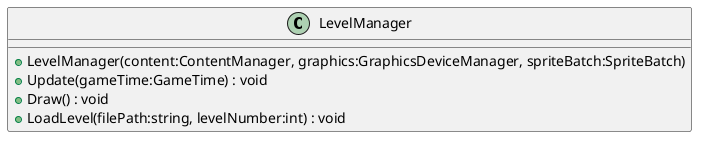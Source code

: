 @startuml
class LevelManager {
    + LevelManager(content:ContentManager, graphics:GraphicsDeviceManager, spriteBatch:SpriteBatch)
    + Update(gameTime:GameTime) : void
    + Draw() : void
    + LoadLevel(filePath:string, levelNumber:int) : void
}
@enduml
